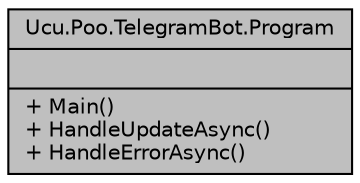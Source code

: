 digraph "Ucu.Poo.TelegramBot.Program"
{
 // INTERACTIVE_SVG=YES
 // LATEX_PDF_SIZE
  edge [fontname="Helvetica",fontsize="10",labelfontname="Helvetica",labelfontsize="10"];
  node [fontname="Helvetica",fontsize="10",shape=record];
  Node1 [label="{Ucu.Poo.TelegramBot.Program\n||+ Main()\l+ HandleUpdateAsync()\l+ HandleErrorAsync()\l}",height=0.2,width=0.4,color="black", fillcolor="grey75", style="filled", fontcolor="black",tooltip="Un programa que implementa un bot de Telegram."];
}
